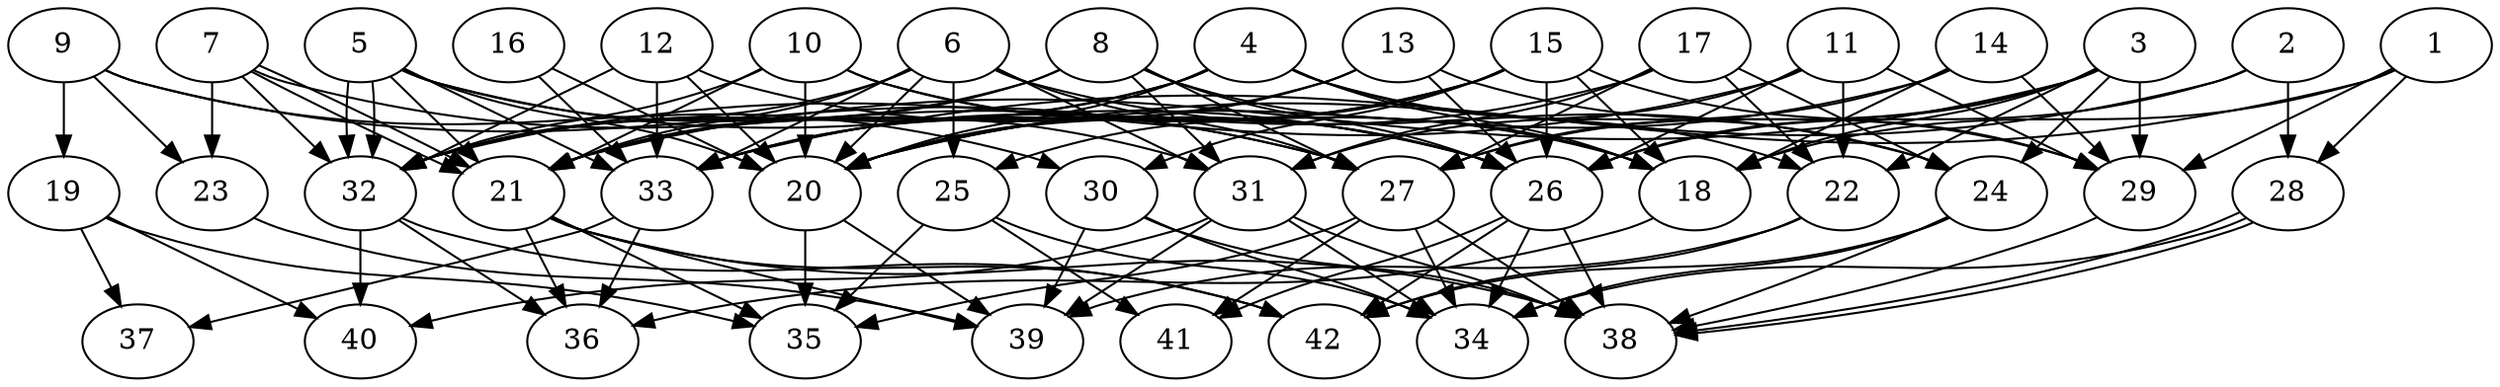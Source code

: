 // DAG (tier=3-complex, mode=compute, n=42, ccr=0.484, fat=0.782, density=0.616, regular=0.345, jump=0.298, mindata=1048576, maxdata=16777216)
// DAG automatically generated by daggen at Sun Aug 24 16:33:34 2025
// /home/ermia/Project/Environments/daggen/bin/daggen --dot --ccr 0.484 --fat 0.782 --regular 0.345 --density 0.616 --jump 0.298 --mindata 1048576 --maxdata 16777216 -n 42 
digraph G {
  1 [size="3829878214547850", alpha="0.10", expect_size="1914939107273925"]
  1 -> 18 [size ="77218445262848"]
  1 -> 28 [size ="77218445262848"]
  1 -> 29 [size ="77218445262848"]
  1 -> 33 [size ="77218445262848"]
  2 [size="675324279813699", alpha="0.09", expect_size="337662139906849"]
  2 -> 20 [size ="18824069906432"]
  2 -> 26 [size ="18824069906432"]
  2 -> 28 [size ="18824069906432"]
  3 [size="950069472107905536", alpha="0.00", expect_size="475034736053952768"]
  3 -> 18 [size ="1111130529333248"]
  3 -> 21 [size ="1111130529333248"]
  3 -> 22 [size ="1111130529333248"]
  3 -> 24 [size ="1111130529333248"]
  3 -> 26 [size ="1111130529333248"]
  3 -> 27 [size ="1111130529333248"]
  3 -> 29 [size ="1111130529333248"]
  4 [size="1201553031644296773632", alpha="0.10", expect_size="600776515822148386816"]
  4 -> 18 [size ="904173864353792"]
  4 -> 20 [size ="904173864353792"]
  4 -> 21 [size ="904173864353792"]
  4 -> 22 [size ="904173864353792"]
  4 -> 24 [size ="904173864353792"]
  4 -> 32 [size ="904173864353792"]
  5 [size="660520190555817728", alpha="0.19", expect_size="330260095277908864"]
  5 -> 20 [size ="258017777942528"]
  5 -> 21 [size ="258017777942528"]
  5 -> 26 [size ="258017777942528"]
  5 -> 31 [size ="258017777942528"]
  5 -> 32 [size ="258017777942528"]
  5 -> 32 [size ="258017777942528"]
  5 -> 33 [size ="258017777942528"]
  6 [size="4095166973117641216", alpha="0.18", expect_size="2047583486558820608"]
  6 -> 20 [size ="2093336936579072"]
  6 -> 21 [size ="2093336936579072"]
  6 -> 24 [size ="2093336936579072"]
  6 -> 25 [size ="2093336936579072"]
  6 -> 27 [size ="2093336936579072"]
  6 -> 31 [size ="2093336936579072"]
  6 -> 32 [size ="2093336936579072"]
  6 -> 33 [size ="2093336936579072"]
  7 [size="47506994981934592", alpha="0.08", expect_size="23753497490967296"]
  7 -> 21 [size ="1085979829993472"]
  7 -> 21 [size ="1085979829993472"]
  7 -> 23 [size ="1085979829993472"]
  7 -> 27 [size ="1085979829993472"]
  7 -> 32 [size ="1085979829993472"]
  8 [size="97848097314146800", alpha="0.05", expect_size="48924048657073400"]
  8 -> 18 [size ="52512719634432"]
  8 -> 21 [size ="52512719634432"]
  8 -> 26 [size ="52512719634432"]
  8 -> 27 [size ="52512719634432"]
  8 -> 31 [size ="52512719634432"]
  8 -> 32 [size ="52512719634432"]
  9 [size="1019008098443169280", alpha="0.08", expect_size="509504049221584640"]
  9 -> 19 [size ="397300614561792"]
  9 -> 23 [size ="397300614561792"]
  9 -> 27 [size ="397300614561792"]
  9 -> 30 [size ="397300614561792"]
  10 [size="305480431579212808192", alpha="0.01", expect_size="152740215789606404096"]
  10 -> 18 [size ="362865420664832"]
  10 -> 20 [size ="362865420664832"]
  10 -> 21 [size ="362865420664832"]
  10 -> 26 [size ="362865420664832"]
  10 -> 32 [size ="362865420664832"]
  11 [size="1362397814205106356224", alpha="0.05", expect_size="681198907102553178112"]
  11 -> 22 [size ="983163950071808"]
  11 -> 26 [size ="983163950071808"]
  11 -> 29 [size ="983163950071808"]
  11 -> 31 [size ="983163950071808"]
  11 -> 32 [size ="983163950071808"]
  12 [size="2552426420799971262464", alpha="0.02", expect_size="1276213210399985631232"]
  12 -> 20 [size ="1494142920163328"]
  12 -> 26 [size ="1494142920163328"]
  12 -> 32 [size ="1494142920163328"]
  12 -> 33 [size ="1494142920163328"]
  13 [size="1303247063955393216512", alpha="0.12", expect_size="651623531977696608256"]
  13 -> 20 [size ="954496830144512"]
  13 -> 26 [size ="954496830144512"]
  13 -> 29 [size ="954496830144512"]
  13 -> 33 [size ="954496830144512"]
  14 [size="1009360253856319012864", alpha="0.05", expect_size="504680126928159506432"]
  14 -> 18 [size ="804984379670528"]
  14 -> 20 [size ="804984379670528"]
  14 -> 27 [size ="804984379670528"]
  14 -> 29 [size ="804984379670528"]
  15 [size="4575494025820540416", alpha="0.01", expect_size="2287747012910270208"]
  15 -> 18 [size ="2011724060295168"]
  15 -> 20 [size ="2011724060295168"]
  15 -> 25 [size ="2011724060295168"]
  15 -> 26 [size ="2011724060295168"]
  15 -> 29 [size ="2011724060295168"]
  15 -> 30 [size ="2011724060295168"]
  15 -> 33 [size ="2011724060295168"]
  16 [size="270922413604304060416", alpha="0.15", expect_size="135461206802152030208"]
  16 -> 20 [size ="334955112562688"]
  16 -> 33 [size ="334955112562688"]
  17 [size="365864325082062720", alpha="0.20", expect_size="182932162541031360"]
  17 -> 22 [size ="943255483056128"]
  17 -> 24 [size ="943255483056128"]
  17 -> 27 [size ="943255483056128"]
  17 -> 31 [size ="943255483056128"]
  17 -> 33 [size ="943255483056128"]
  18 [size="572746484986937344000", alpha="0.02", expect_size="286373242493468672000"]
  18 -> 36 [size ="551736364236800"]
  19 [size="121138069067616223232", alpha="0.01", expect_size="60569034533808111616"]
  19 -> 35 [size ="195859098632192"]
  19 -> 37 [size ="195859098632192"]
  19 -> 40 [size ="195859098632192"]
  20 [size="22510539457941976", alpha="0.09", expect_size="11255269728970988"]
  20 -> 35 [size ="1643932295364608"]
  20 -> 39 [size ="1643932295364608"]
  21 [size="837658959281550", alpha="0.13", expect_size="418829479640775"]
  21 -> 35 [size ="46286669611008"]
  21 -> 36 [size ="46286669611008"]
  21 -> 38 [size ="46286669611008"]
  21 -> 39 [size ="46286669611008"]
  21 -> 42 [size ="46286669611008"]
  22 [size="1089045211855310336", alpha="0.09", expect_size="544522605927655168"]
  22 -> 39 [size ="599109358583808"]
  22 -> 42 [size ="599109358583808"]
  23 [size="393196168626184768", alpha="0.12", expect_size="196598084313092384"]
  23 -> 39 [size ="221106560565248"]
  24 [size="679018803888261504", alpha="0.19", expect_size="339509401944130752"]
  24 -> 34 [size ="308568444108800"]
  24 -> 38 [size ="308568444108800"]
  24 -> 42 [size ="308568444108800"]
  25 [size="1990303438171585642496", alpha="0.04", expect_size="995151719085792821248"]
  25 -> 34 [size ="1265812895694848"]
  25 -> 35 [size ="1265812895694848"]
  25 -> 41 [size ="1265812895694848"]
  26 [size="1749991729394588928", alpha="0.15", expect_size="874995864697294464"]
  26 -> 34 [size ="610648920686592"]
  26 -> 38 [size ="610648920686592"]
  26 -> 41 [size ="610648920686592"]
  26 -> 42 [size ="610648920686592"]
  27 [size="1384510367738828", alpha="0.18", expect_size="692255183869414"]
  27 -> 34 [size ="31538825658368"]
  27 -> 35 [size ="31538825658368"]
  27 -> 38 [size ="31538825658368"]
  27 -> 41 [size ="31538825658368"]
  28 [size="78177859982192384", alpha="0.17", expect_size="39088929991096192"]
  28 -> 34 [size ="1296498155323392"]
  28 -> 38 [size ="1296498155323392"]
  28 -> 38 [size ="1296498155323392"]
  29 [size="90481887135151152", alpha="0.12", expect_size="45240943567575576"]
  29 -> 38 [size ="64737270300672"]
  30 [size="266604629425662", alpha="0.05", expect_size="133302314712831"]
  30 -> 34 [size ="8951391322112"]
  30 -> 38 [size ="8951391322112"]
  30 -> 39 [size ="8951391322112"]
  31 [size="73047646168739680", alpha="0.06", expect_size="36523823084369840"]
  31 -> 34 [size ="2075089826742272"]
  31 -> 38 [size ="2075089826742272"]
  31 -> 39 [size ="2075089826742272"]
  31 -> 40 [size ="2075089826742272"]
  32 [size="85608454725709070336", alpha="0.19", expect_size="42804227362854535168"]
  32 -> 36 [size ="155394064252928"]
  32 -> 40 [size ="155394064252928"]
  32 -> 42 [size ="155394064252928"]
  33 [size="1728110594359312777216", alpha="0.04", expect_size="864055297179656388608"]
  33 -> 36 [size ="1152049152524288"]
  33 -> 37 [size ="1152049152524288"]
  34 [size="35118442614261547008", alpha="0.04", expect_size="17559221307130773504"]
  35 [size="81366676291465632", alpha="0.16", expect_size="40683338145732816"]
  36 [size="1390144121904851582976", alpha="0.15", expect_size="695072060952425791488"]
  37 [size="1433459771460556032", alpha="0.18", expect_size="716729885730278016"]
  38 [size="799046481435554742272", alpha="0.10", expect_size="399523240717777371136"]
  39 [size="3131945488464402710528", alpha="0.02", expect_size="1565972744232201355264"]
  40 [size="176702032663543808000", alpha="0.20", expect_size="88351016331771904000"]
  41 [size="89650535007265808", alpha="0.06", expect_size="44825267503632904"]
  42 [size="11657899541000630", alpha="0.14", expect_size="5828949770500315"]
}